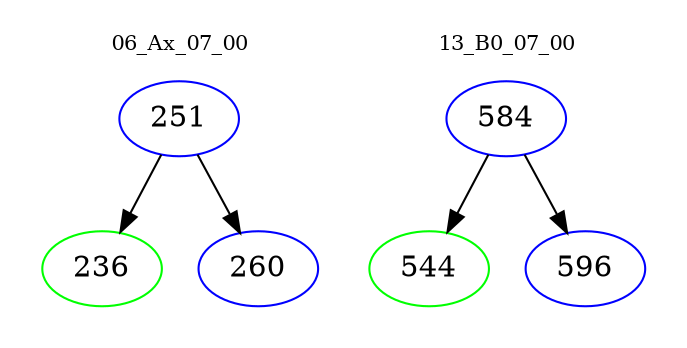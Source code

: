 digraph{
subgraph cluster_0 {
color = white
label = "06_Ax_07_00";
fontsize=10;
T0_251 [label="251", color="blue"]
T0_251 -> T0_236 [color="black"]
T0_236 [label="236", color="green"]
T0_251 -> T0_260 [color="black"]
T0_260 [label="260", color="blue"]
}
subgraph cluster_1 {
color = white
label = "13_B0_07_00";
fontsize=10;
T1_584 [label="584", color="blue"]
T1_584 -> T1_544 [color="black"]
T1_544 [label="544", color="green"]
T1_584 -> T1_596 [color="black"]
T1_596 [label="596", color="blue"]
}
}
